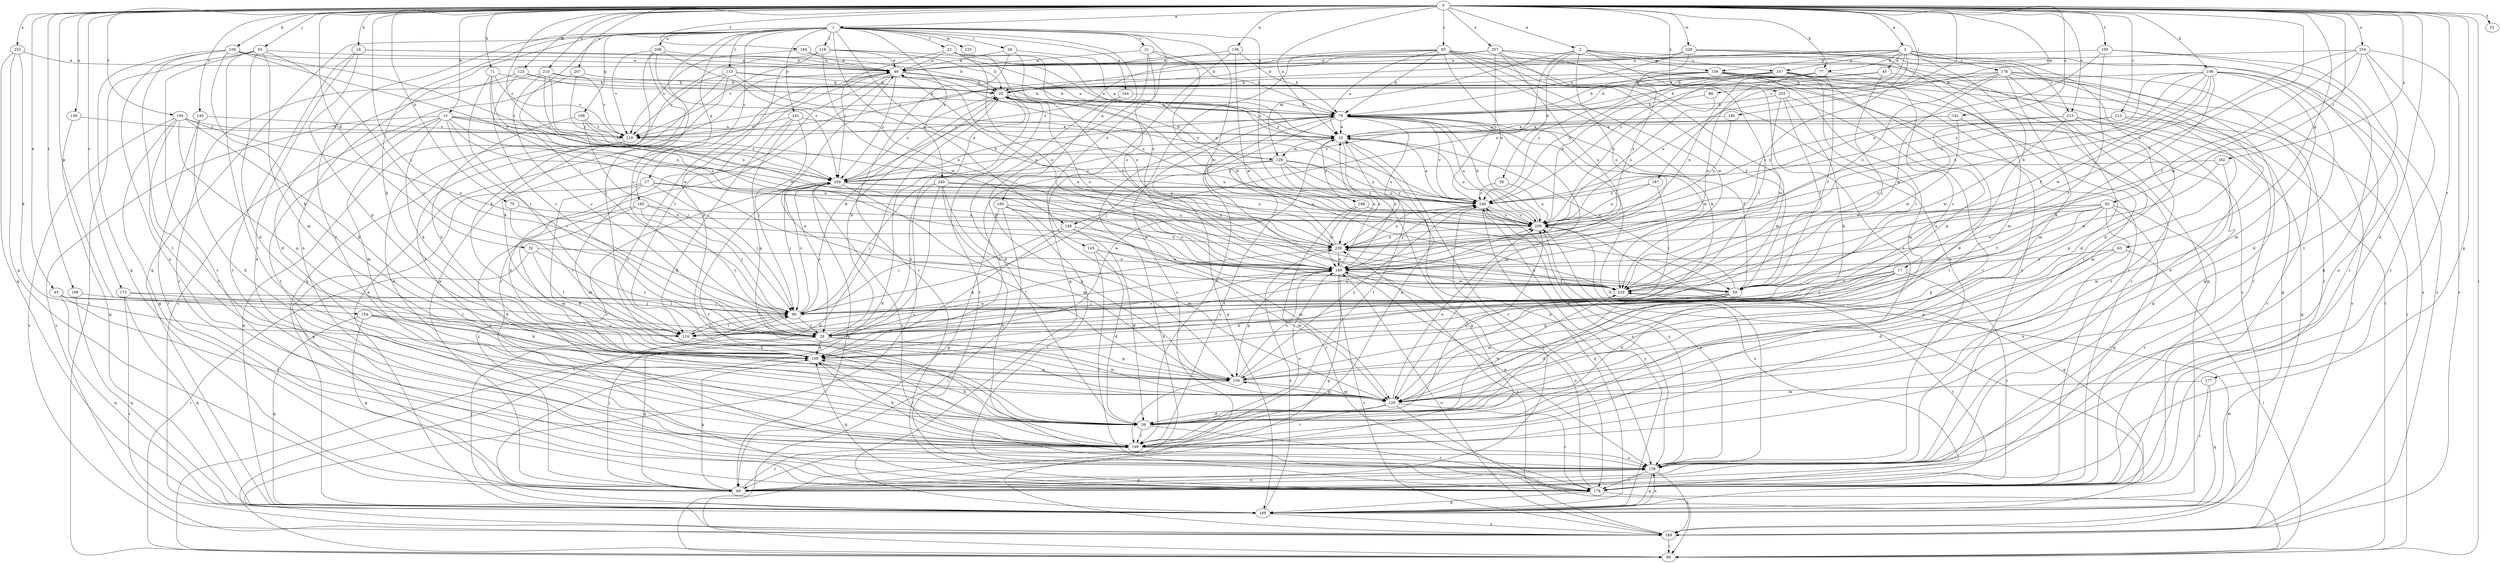 strict digraph  {
0;
1;
2;
3;
10;
15;
16;
17;
20;
21;
22;
26;
27;
29;
32;
38;
39;
43;
45;
49;
52;
59;
63;
69;
71;
75;
77;
79;
82;
83;
86;
89;
93;
99;
100;
106;
109;
113;
118;
119;
123;
125;
128;
129;
136;
138;
139;
140;
141;
145;
148;
149;
154;
156;
159;
160;
164;
165;
168;
169;
173;
177;
178;
179;
180;
182;
187;
188;
189;
190;
194;
195;
196;
199;
207;
208;
209;
210;
213;
215;
219;
228;
229;
232;
234;
239;
240;
241;
247;
249;
255;
257;
259;
0 -> 1  [label=a];
0 -> 2  [label=a];
0 -> 3  [label=a];
0 -> 10  [label=a];
0 -> 15  [label=b];
0 -> 16  [label=b];
0 -> 32  [label=d];
0 -> 43  [label=e];
0 -> 52  [label=f];
0 -> 59  [label=f];
0 -> 63  [label=g];
0 -> 69  [label=g];
0 -> 71  [label=h];
0 -> 75  [label=h];
0 -> 77  [label=h];
0 -> 82  [label=i];
0 -> 83  [label=i];
0 -> 86  [label=i];
0 -> 89  [label=i];
0 -> 93  [label=j];
0 -> 99  [label=j];
0 -> 100  [label=k];
0 -> 106  [label=k];
0 -> 123  [label=m];
0 -> 136  [label=n];
0 -> 138  [label=n];
0 -> 139  [label=n];
0 -> 140  [label=o];
0 -> 141  [label=o];
0 -> 154  [label=p];
0 -> 173  [label=r];
0 -> 177  [label=r];
0 -> 180  [label=s];
0 -> 182  [label=s];
0 -> 187  [label=s];
0 -> 190  [label=t];
0 -> 194  [label=t];
0 -> 195  [label=t];
0 -> 196  [label=t];
0 -> 207  [label=u];
0 -> 210  [label=v];
0 -> 213  [label=v];
0 -> 215  [label=v];
0 -> 228  [label=w];
0 -> 232  [label=x];
0 -> 234  [label=x];
0 -> 255  [label=z];
0 -> 257  [label=z];
0 -> 259  [label=z];
1 -> 21  [label=c];
1 -> 22  [label=c];
1 -> 26  [label=c];
1 -> 27  [label=c];
1 -> 29  [label=c];
1 -> 99  [label=j];
1 -> 109  [label=k];
1 -> 113  [label=l];
1 -> 118  [label=l];
1 -> 125  [label=m];
1 -> 139  [label=n];
1 -> 145  [label=o];
1 -> 148  [label=o];
1 -> 160  [label=q];
1 -> 164  [label=q];
1 -> 165  [label=q];
1 -> 168  [label=q];
1 -> 169  [label=q];
1 -> 188  [label=s];
1 -> 199  [label=t];
1 -> 208  [label=u];
1 -> 229  [label=w];
1 -> 239  [label=x];
1 -> 240  [label=y];
1 -> 241  [label=y];
2 -> 38  [label=d];
2 -> 119  [label=l];
2 -> 128  [label=m];
2 -> 148  [label=o];
2 -> 149  [label=o];
2 -> 156  [label=p];
2 -> 169  [label=q];
2 -> 247  [label=y];
3 -> 17  [label=b];
3 -> 20  [label=b];
3 -> 39  [label=d];
3 -> 45  [label=e];
3 -> 77  [label=h];
3 -> 149  [label=o];
3 -> 156  [label=p];
3 -> 178  [label=r];
3 -> 179  [label=r];
3 -> 215  [label=v];
3 -> 219  [label=v];
3 -> 247  [label=y];
3 -> 249  [label=y];
10 -> 128  [label=m];
10 -> 149  [label=o];
10 -> 179  [label=r];
10 -> 188  [label=s];
10 -> 199  [label=t];
15 -> 10  [label=a];
15 -> 29  [label=c];
15 -> 109  [label=k];
15 -> 128  [label=m];
15 -> 129  [label=m];
15 -> 149  [label=o];
15 -> 189  [label=s];
15 -> 199  [label=t];
15 -> 209  [label=u];
15 -> 219  [label=v];
16 -> 20  [label=b];
16 -> 49  [label=e];
16 -> 139  [label=n];
16 -> 159  [label=p];
16 -> 179  [label=r];
17 -> 29  [label=c];
17 -> 39  [label=d];
17 -> 59  [label=f];
17 -> 99  [label=j];
17 -> 159  [label=p];
17 -> 179  [label=r];
20 -> 79  [label=h];
20 -> 149  [label=o];
20 -> 179  [label=r];
20 -> 189  [label=s];
20 -> 259  [label=z];
21 -> 49  [label=e];
21 -> 59  [label=f];
21 -> 79  [label=h];
21 -> 149  [label=o];
21 -> 159  [label=p];
22 -> 49  [label=e];
22 -> 149  [label=o];
22 -> 209  [label=u];
22 -> 239  [label=x];
22 -> 249  [label=y];
22 -> 259  [label=z];
26 -> 10  [label=a];
26 -> 49  [label=e];
26 -> 59  [label=f];
26 -> 179  [label=r];
27 -> 39  [label=d];
27 -> 69  [label=g];
27 -> 99  [label=j];
27 -> 129  [label=m];
27 -> 229  [label=w];
27 -> 249  [label=y];
29 -> 20  [label=b];
29 -> 69  [label=g];
29 -> 109  [label=k];
29 -> 129  [label=m];
29 -> 149  [label=o];
29 -> 159  [label=p];
29 -> 209  [label=u];
32 -> 29  [label=c];
32 -> 89  [label=i];
32 -> 119  [label=l];
32 -> 149  [label=o];
38 -> 209  [label=u];
38 -> 249  [label=y];
39 -> 109  [label=k];
39 -> 179  [label=r];
39 -> 199  [label=t];
39 -> 209  [label=u];
39 -> 229  [label=w];
43 -> 29  [label=c];
43 -> 99  [label=j];
43 -> 169  [label=q];
43 -> 199  [label=t];
45 -> 20  [label=b];
45 -> 79  [label=h];
45 -> 99  [label=j];
45 -> 179  [label=r];
49 -> 20  [label=b];
49 -> 79  [label=h];
49 -> 119  [label=l];
49 -> 139  [label=n];
49 -> 179  [label=r];
49 -> 199  [label=t];
49 -> 249  [label=y];
49 -> 259  [label=z];
59 -> 10  [label=a];
59 -> 29  [label=c];
59 -> 39  [label=d];
59 -> 49  [label=e];
59 -> 109  [label=k];
59 -> 129  [label=m];
63 -> 39  [label=d];
63 -> 89  [label=i];
63 -> 149  [label=o];
63 -> 159  [label=p];
69 -> 49  [label=e];
69 -> 99  [label=j];
69 -> 109  [label=k];
69 -> 139  [label=n];
69 -> 199  [label=t];
69 -> 249  [label=y];
69 -> 259  [label=z];
71 -> 20  [label=b];
71 -> 119  [label=l];
71 -> 219  [label=v];
71 -> 229  [label=w];
71 -> 239  [label=x];
75 -> 119  [label=l];
75 -> 209  [label=u];
77 -> 20  [label=b];
77 -> 29  [label=c];
77 -> 59  [label=f];
77 -> 149  [label=o];
77 -> 209  [label=u];
77 -> 239  [label=x];
79 -> 10  [label=a];
79 -> 59  [label=f];
79 -> 99  [label=j];
79 -> 129  [label=m];
79 -> 169  [label=q];
79 -> 199  [label=t];
79 -> 209  [label=u];
79 -> 219  [label=v];
79 -> 229  [label=w];
79 -> 239  [label=x];
79 -> 249  [label=y];
82 -> 59  [label=f];
82 -> 69  [label=g];
82 -> 119  [label=l];
82 -> 139  [label=n];
82 -> 149  [label=o];
82 -> 159  [label=p];
82 -> 179  [label=r];
82 -> 209  [label=u];
82 -> 239  [label=x];
83 -> 10  [label=a];
83 -> 49  [label=e];
83 -> 59  [label=f];
83 -> 79  [label=h];
83 -> 109  [label=k];
83 -> 139  [label=n];
83 -> 179  [label=r];
83 -> 189  [label=s];
83 -> 209  [label=u];
83 -> 229  [label=w];
83 -> 259  [label=z];
86 -> 79  [label=h];
86 -> 209  [label=u];
89 -> 20  [label=b];
89 -> 79  [label=h];
93 -> 29  [label=c];
93 -> 39  [label=d];
93 -> 49  [label=e];
93 -> 89  [label=i];
93 -> 129  [label=m];
93 -> 179  [label=r];
93 -> 199  [label=t];
99 -> 20  [label=b];
99 -> 29  [label=c];
99 -> 119  [label=l];
99 -> 259  [label=z];
100 -> 49  [label=e];
100 -> 69  [label=g];
100 -> 109  [label=k];
100 -> 139  [label=n];
100 -> 199  [label=t];
100 -> 249  [label=y];
100 -> 259  [label=z];
106 -> 20  [label=b];
106 -> 39  [label=d];
106 -> 59  [label=f];
106 -> 109  [label=k];
106 -> 129  [label=m];
106 -> 139  [label=n];
106 -> 209  [label=u];
106 -> 229  [label=w];
106 -> 239  [label=x];
106 -> 249  [label=y];
109 -> 10  [label=a];
109 -> 159  [label=p];
109 -> 199  [label=t];
113 -> 20  [label=b];
113 -> 79  [label=h];
113 -> 109  [label=k];
113 -> 199  [label=t];
113 -> 209  [label=u];
113 -> 219  [label=v];
118 -> 10  [label=a];
118 -> 20  [label=b];
118 -> 49  [label=e];
118 -> 159  [label=p];
118 -> 169  [label=q];
118 -> 229  [label=w];
119 -> 99  [label=j];
119 -> 109  [label=k];
123 -> 20  [label=b];
123 -> 29  [label=c];
123 -> 39  [label=d];
123 -> 79  [label=h];
128 -> 20  [label=b];
128 -> 69  [label=g];
128 -> 109  [label=k];
128 -> 139  [label=n];
128 -> 199  [label=t];
128 -> 209  [label=u];
128 -> 239  [label=x];
128 -> 249  [label=y];
128 -> 259  [label=z];
129 -> 39  [label=d];
129 -> 89  [label=i];
129 -> 159  [label=p];
129 -> 179  [label=r];
129 -> 199  [label=t];
129 -> 209  [label=u];
136 -> 49  [label=e];
136 -> 79  [label=h];
136 -> 169  [label=q];
136 -> 229  [label=w];
138 -> 169  [label=q];
138 -> 219  [label=v];
139 -> 69  [label=g];
139 -> 79  [label=h];
139 -> 169  [label=q];
139 -> 179  [label=r];
139 -> 189  [label=s];
139 -> 249  [label=y];
139 -> 259  [label=z];
140 -> 39  [label=d];
140 -> 179  [label=r];
140 -> 219  [label=v];
141 -> 10  [label=a];
141 -> 159  [label=p];
141 -> 229  [label=w];
141 -> 259  [label=z];
145 -> 39  [label=d];
145 -> 129  [label=m];
145 -> 149  [label=o];
145 -> 179  [label=r];
148 -> 39  [label=d];
148 -> 99  [label=j];
148 -> 109  [label=k];
148 -> 129  [label=m];
148 -> 239  [label=x];
149 -> 10  [label=a];
149 -> 29  [label=c];
149 -> 59  [label=f];
149 -> 69  [label=g];
149 -> 139  [label=n];
149 -> 159  [label=p];
149 -> 189  [label=s];
149 -> 229  [label=w];
149 -> 249  [label=y];
154 -> 29  [label=c];
154 -> 69  [label=g];
154 -> 109  [label=k];
154 -> 119  [label=l];
154 -> 169  [label=q];
156 -> 20  [label=b];
156 -> 39  [label=d];
156 -> 79  [label=h];
156 -> 89  [label=i];
156 -> 129  [label=m];
156 -> 139  [label=n];
156 -> 169  [label=q];
156 -> 179  [label=r];
156 -> 219  [label=v];
156 -> 249  [label=y];
159 -> 49  [label=e];
159 -> 129  [label=m];
159 -> 149  [label=o];
159 -> 199  [label=t];
159 -> 249  [label=y];
160 -> 69  [label=g];
160 -> 89  [label=i];
160 -> 129  [label=m];
160 -> 149  [label=o];
160 -> 179  [label=r];
160 -> 209  [label=u];
164 -> 39  [label=d];
164 -> 79  [label=h];
165 -> 29  [label=c];
165 -> 39  [label=d];
165 -> 99  [label=j];
165 -> 129  [label=m];
165 -> 209  [label=u];
168 -> 99  [label=j];
168 -> 109  [label=k];
168 -> 219  [label=v];
168 -> 259  [label=z];
169 -> 20  [label=b];
169 -> 49  [label=e];
169 -> 99  [label=j];
169 -> 139  [label=n];
169 -> 189  [label=s];
169 -> 209  [label=u];
169 -> 239  [label=x];
169 -> 249  [label=y];
173 -> 99  [label=j];
173 -> 119  [label=l];
173 -> 169  [label=q];
173 -> 189  [label=s];
177 -> 129  [label=m];
177 -> 169  [label=q];
177 -> 179  [label=r];
178 -> 20  [label=b];
178 -> 39  [label=d];
178 -> 69  [label=g];
178 -> 129  [label=m];
178 -> 139  [label=n];
178 -> 179  [label=r];
178 -> 209  [label=u];
178 -> 229  [label=w];
178 -> 239  [label=x];
179 -> 89  [label=i];
179 -> 109  [label=k];
179 -> 149  [label=o];
179 -> 169  [label=q];
179 -> 209  [label=u];
180 -> 10  [label=a];
180 -> 209  [label=u];
182 -> 129  [label=m];
182 -> 229  [label=w];
182 -> 259  [label=z];
187 -> 99  [label=j];
187 -> 209  [label=u];
187 -> 249  [label=y];
188 -> 149  [label=o];
188 -> 179  [label=r];
188 -> 209  [label=u];
189 -> 89  [label=i];
189 -> 149  [label=o];
189 -> 229  [label=w];
189 -> 239  [label=x];
190 -> 69  [label=g];
190 -> 109  [label=k];
190 -> 149  [label=o];
190 -> 159  [label=p];
190 -> 189  [label=s];
190 -> 199  [label=t];
190 -> 219  [label=v];
194 -> 10  [label=a];
194 -> 49  [label=e];
194 -> 219  [label=v];
195 -> 29  [label=c];
195 -> 49  [label=e];
195 -> 69  [label=g];
195 -> 189  [label=s];
195 -> 209  [label=u];
196 -> 99  [label=j];
196 -> 169  [label=q];
199 -> 10  [label=a];
199 -> 109  [label=k];
199 -> 139  [label=n];
199 -> 149  [label=o];
207 -> 20  [label=b];
207 -> 189  [label=s];
207 -> 259  [label=z];
208 -> 49  [label=e];
208 -> 109  [label=k];
208 -> 119  [label=l];
208 -> 149  [label=o];
208 -> 219  [label=v];
208 -> 259  [label=z];
209 -> 10  [label=a];
209 -> 79  [label=h];
209 -> 139  [label=n];
209 -> 169  [label=q];
209 -> 239  [label=x];
210 -> 20  [label=b];
210 -> 29  [label=c];
210 -> 179  [label=r];
210 -> 219  [label=v];
210 -> 229  [label=w];
210 -> 239  [label=x];
213 -> 10  [label=a];
213 -> 129  [label=m];
213 -> 179  [label=r];
213 -> 249  [label=y];
215 -> 10  [label=a];
215 -> 69  [label=g];
215 -> 149  [label=o];
215 -> 169  [label=q];
215 -> 199  [label=t];
215 -> 229  [label=w];
219 -> 39  [label=d];
219 -> 169  [label=q];
219 -> 209  [label=u];
228 -> 49  [label=e];
228 -> 79  [label=h];
228 -> 89  [label=i];
228 -> 129  [label=m];
228 -> 189  [label=s];
228 -> 239  [label=x];
229 -> 99  [label=j];
229 -> 179  [label=r];
229 -> 239  [label=x];
232 -> 49  [label=e];
232 -> 69  [label=g];
232 -> 109  [label=k];
232 -> 169  [label=q];
234 -> 49  [label=e];
234 -> 59  [label=f];
234 -> 179  [label=r];
234 -> 189  [label=s];
234 -> 199  [label=t];
234 -> 209  [label=u];
234 -> 229  [label=w];
239 -> 20  [label=b];
239 -> 49  [label=e];
239 -> 119  [label=l];
239 -> 149  [label=o];
239 -> 249  [label=y];
240 -> 29  [label=c];
240 -> 89  [label=i];
240 -> 99  [label=j];
240 -> 139  [label=n];
240 -> 159  [label=p];
240 -> 209  [label=u];
240 -> 239  [label=x];
240 -> 249  [label=y];
241 -> 10  [label=a];
241 -> 39  [label=d];
241 -> 99  [label=j];
241 -> 159  [label=p];
241 -> 219  [label=v];
247 -> 20  [label=b];
247 -> 79  [label=h];
247 -> 119  [label=l];
247 -> 159  [label=p];
247 -> 189  [label=s];
247 -> 199  [label=t];
247 -> 209  [label=u];
247 -> 249  [label=y];
249 -> 10  [label=a];
249 -> 139  [label=n];
249 -> 169  [label=q];
249 -> 209  [label=u];
255 -> 59  [label=f];
255 -> 79  [label=h];
255 -> 109  [label=k];
255 -> 199  [label=t];
255 -> 229  [label=w];
257 -> 20  [label=b];
257 -> 49  [label=e];
257 -> 129  [label=m];
257 -> 149  [label=o];
257 -> 189  [label=s];
257 -> 199  [label=t];
257 -> 219  [label=v];
257 -> 249  [label=y];
259 -> 10  [label=a];
259 -> 29  [label=c];
259 -> 69  [label=g];
259 -> 79  [label=h];
259 -> 99  [label=j];
259 -> 129  [label=m];
259 -> 199  [label=t];
259 -> 209  [label=u];
259 -> 249  [label=y];
}
